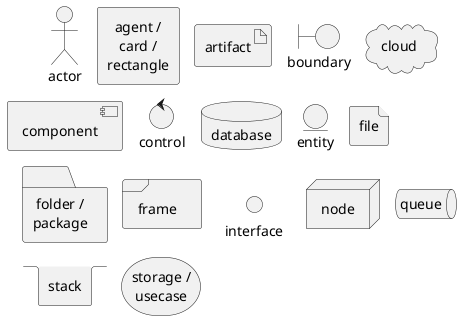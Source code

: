 @startuml components
skinparam monochrome true
skinparam Nodesep 15
skinparam Ranksep 15
skinparam defaulttextalignment center
actor actor
agent "agent /\ncard /\nrectangle"
artifact artifact
boundary boundary
cloud cloud
component component
control control
database database
entity entity
file file
folder "folder /\npackage"
frame frame
interface interface
node node
queue queue
stack stack
storage "storage /\nusecase"
@enduml
